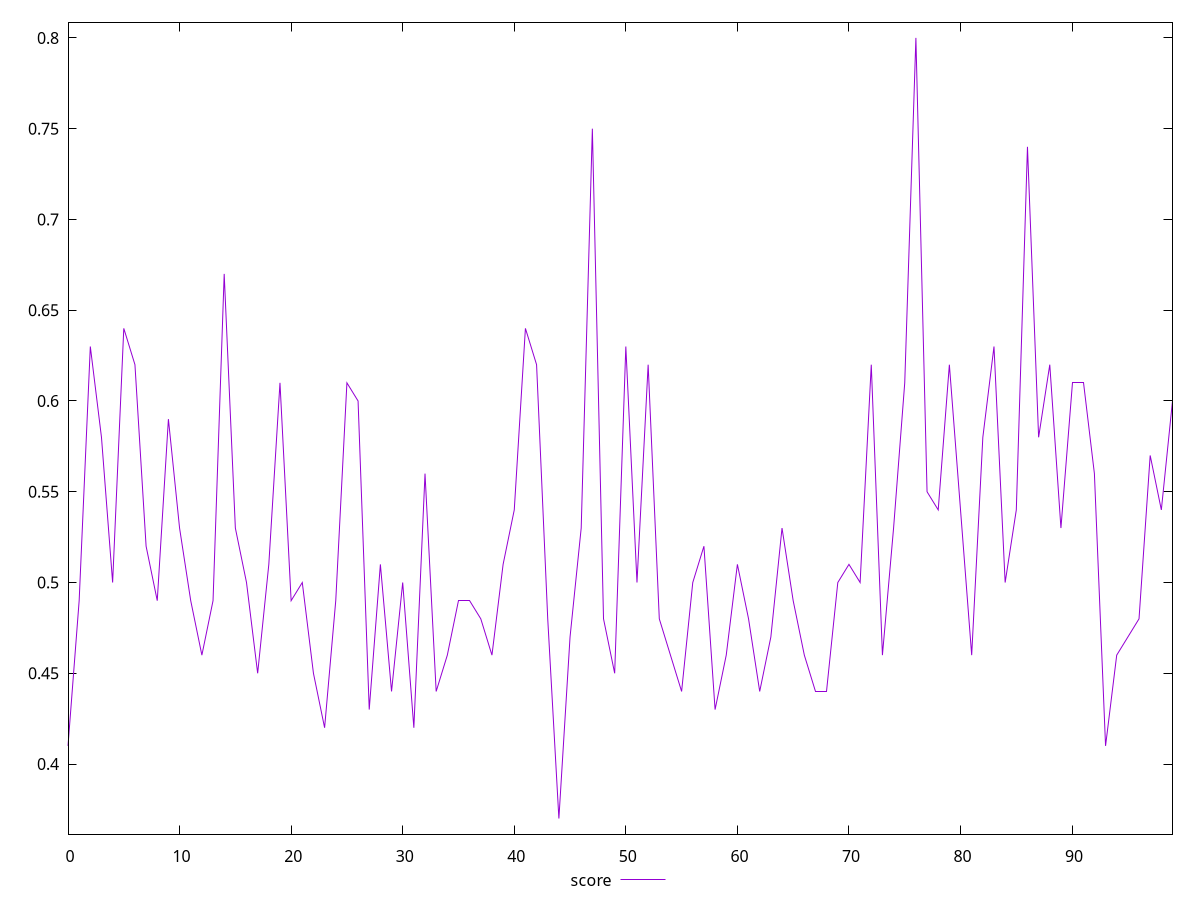 reset

$score <<EOF
0 0.41
1 0.49
2 0.63
3 0.58
4 0.5
5 0.64
6 0.62
7 0.52
8 0.49
9 0.59
10 0.53
11 0.49
12 0.46
13 0.49
14 0.67
15 0.53
16 0.5
17 0.45
18 0.51
19 0.61
20 0.49
21 0.5
22 0.45
23 0.42
24 0.49
25 0.61
26 0.6
27 0.43
28 0.51
29 0.44
30 0.5
31 0.42
32 0.56
33 0.44
34 0.46
35 0.49
36 0.49
37 0.48
38 0.46
39 0.51
40 0.54
41 0.64
42 0.62
43 0.48
44 0.37
45 0.47
46 0.53
47 0.75
48 0.48
49 0.45
50 0.63
51 0.5
52 0.62
53 0.48
54 0.46
55 0.44
56 0.5
57 0.52
58 0.43
59 0.46
60 0.51
61 0.48
62 0.44
63 0.47
64 0.53
65 0.49
66 0.46
67 0.44
68 0.44
69 0.5
70 0.51
71 0.5
72 0.62
73 0.46
74 0.53
75 0.61
76 0.8
77 0.55
78 0.54
79 0.62
80 0.54
81 0.46
82 0.58
83 0.63
84 0.5
85 0.54
86 0.74
87 0.58
88 0.62
89 0.53
90 0.61
91 0.61
92 0.56
93 0.41
94 0.46
95 0.47
96 0.48
97 0.57
98 0.54
99 0.6
EOF

set key outside below
set xrange [0:99]
set yrange [0.3614:0.8086000000000001]
set trange [0.3614:0.8086000000000001]
set terminal svg size 640, 500 enhanced background rgb 'white'
set output "report_00013_2021-02-09T12-04-24.940Z/uses-http2/samples/pages+cached+noadtech/score/values.svg"

plot $score title "score" with line

reset
